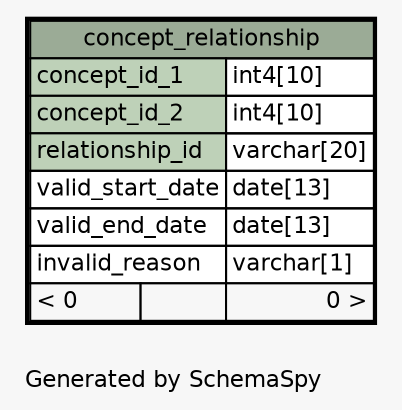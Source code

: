 // dot 2.38.0 on Linux 3.16.0-38-generic
// SchemaSpy rev 590
digraph "oneDegreeRelationshipsDiagram" {
  graph [
    rankdir="RL"
    bgcolor="#f7f7f7"
    label="\nGenerated by SchemaSpy"
    labeljust="l"
    nodesep="0.18"
    ranksep="0.46"
    fontname="Helvetica"
    fontsize="11"
  ];
  node [
    fontname="Helvetica"
    fontsize="11"
    shape="plaintext"
  ];
  edge [
    arrowsize="0.8"
  ];
  "concept_relationship" [
    label=<
    <TABLE BORDER="2" CELLBORDER="1" CELLSPACING="0" BGCOLOR="#ffffff">
      <TR><TD COLSPAN="3" BGCOLOR="#9bab96" ALIGN="CENTER">concept_relationship</TD></TR>
      <TR><TD PORT="concept_id_1" COLSPAN="2" BGCOLOR="#bed1b8" ALIGN="LEFT">concept_id_1</TD><TD PORT="concept_id_1.type" ALIGN="LEFT">int4[10]</TD></TR>
      <TR><TD PORT="concept_id_2" COLSPAN="2" BGCOLOR="#bed1b8" ALIGN="LEFT">concept_id_2</TD><TD PORT="concept_id_2.type" ALIGN="LEFT">int4[10]</TD></TR>
      <TR><TD PORT="relationship_id" COLSPAN="2" BGCOLOR="#bed1b8" ALIGN="LEFT">relationship_id</TD><TD PORT="relationship_id.type" ALIGN="LEFT">varchar[20]</TD></TR>
      <TR><TD PORT="valid_start_date" COLSPAN="2" ALIGN="LEFT">valid_start_date</TD><TD PORT="valid_start_date.type" ALIGN="LEFT">date[13]</TD></TR>
      <TR><TD PORT="valid_end_date" COLSPAN="2" ALIGN="LEFT">valid_end_date</TD><TD PORT="valid_end_date.type" ALIGN="LEFT">date[13]</TD></TR>
      <TR><TD PORT="invalid_reason" COLSPAN="2" ALIGN="LEFT">invalid_reason</TD><TD PORT="invalid_reason.type" ALIGN="LEFT">varchar[1]</TD></TR>
      <TR><TD ALIGN="LEFT" BGCOLOR="#f7f7f7">&lt; 0</TD><TD ALIGN="RIGHT" BGCOLOR="#f7f7f7">  </TD><TD ALIGN="RIGHT" BGCOLOR="#f7f7f7">0 &gt;</TD></TR>
    </TABLE>>
    URL="concept_relationship.html"
    tooltip="concept_relationship"
  ];
}

